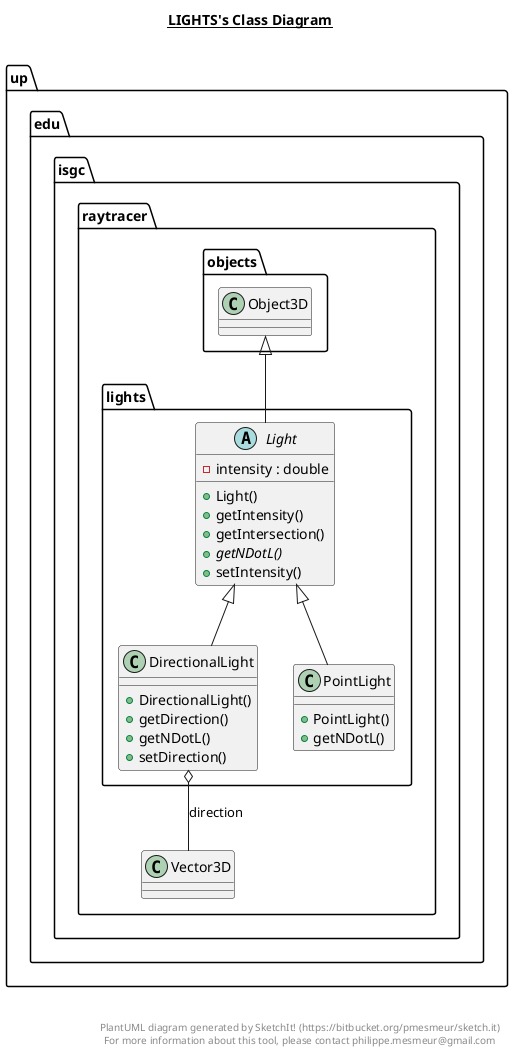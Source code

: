 @startuml

title __LIGHTS's Class Diagram__\n

  namespace up.edu.isgc.raytracer {
    namespace lights {
      class up.edu.isgc.raytracer.lights.DirectionalLight {
          + DirectionalLight()
          + getDirection()
          + getNDotL()
          + setDirection()
      }
    }
  }
  

  namespace up.edu.isgc.raytracer {
    namespace lights {
      abstract class up.edu.isgc.raytracer.lights.Light {
          - intensity : double
          + Light()
          + getIntensity()
          + getIntersection()
          {abstract} + getNDotL()
          + setIntensity()
      }
    }
  }
  

  namespace up.edu.isgc.raytracer {
    namespace lights {
      class up.edu.isgc.raytracer.lights.PointLight {
          + PointLight()
          + getNDotL()
      }
    }
  }
  

  up.edu.isgc.raytracer.lights.DirectionalLight -up-|> up.edu.isgc.raytracer.lights.Light
  up.edu.isgc.raytracer.lights.DirectionalLight o-- up.edu.isgc.raytracer.Vector3D : direction
  up.edu.isgc.raytracer.lights.Light -up-|> up.edu.isgc.raytracer.objects.Object3D
  up.edu.isgc.raytracer.lights.PointLight -up-|> up.edu.isgc.raytracer.lights.Light


right footer


PlantUML diagram generated by SketchIt! (https://bitbucket.org/pmesmeur/sketch.it)
For more information about this tool, please contact philippe.mesmeur@gmail.com
endfooter

@enduml
